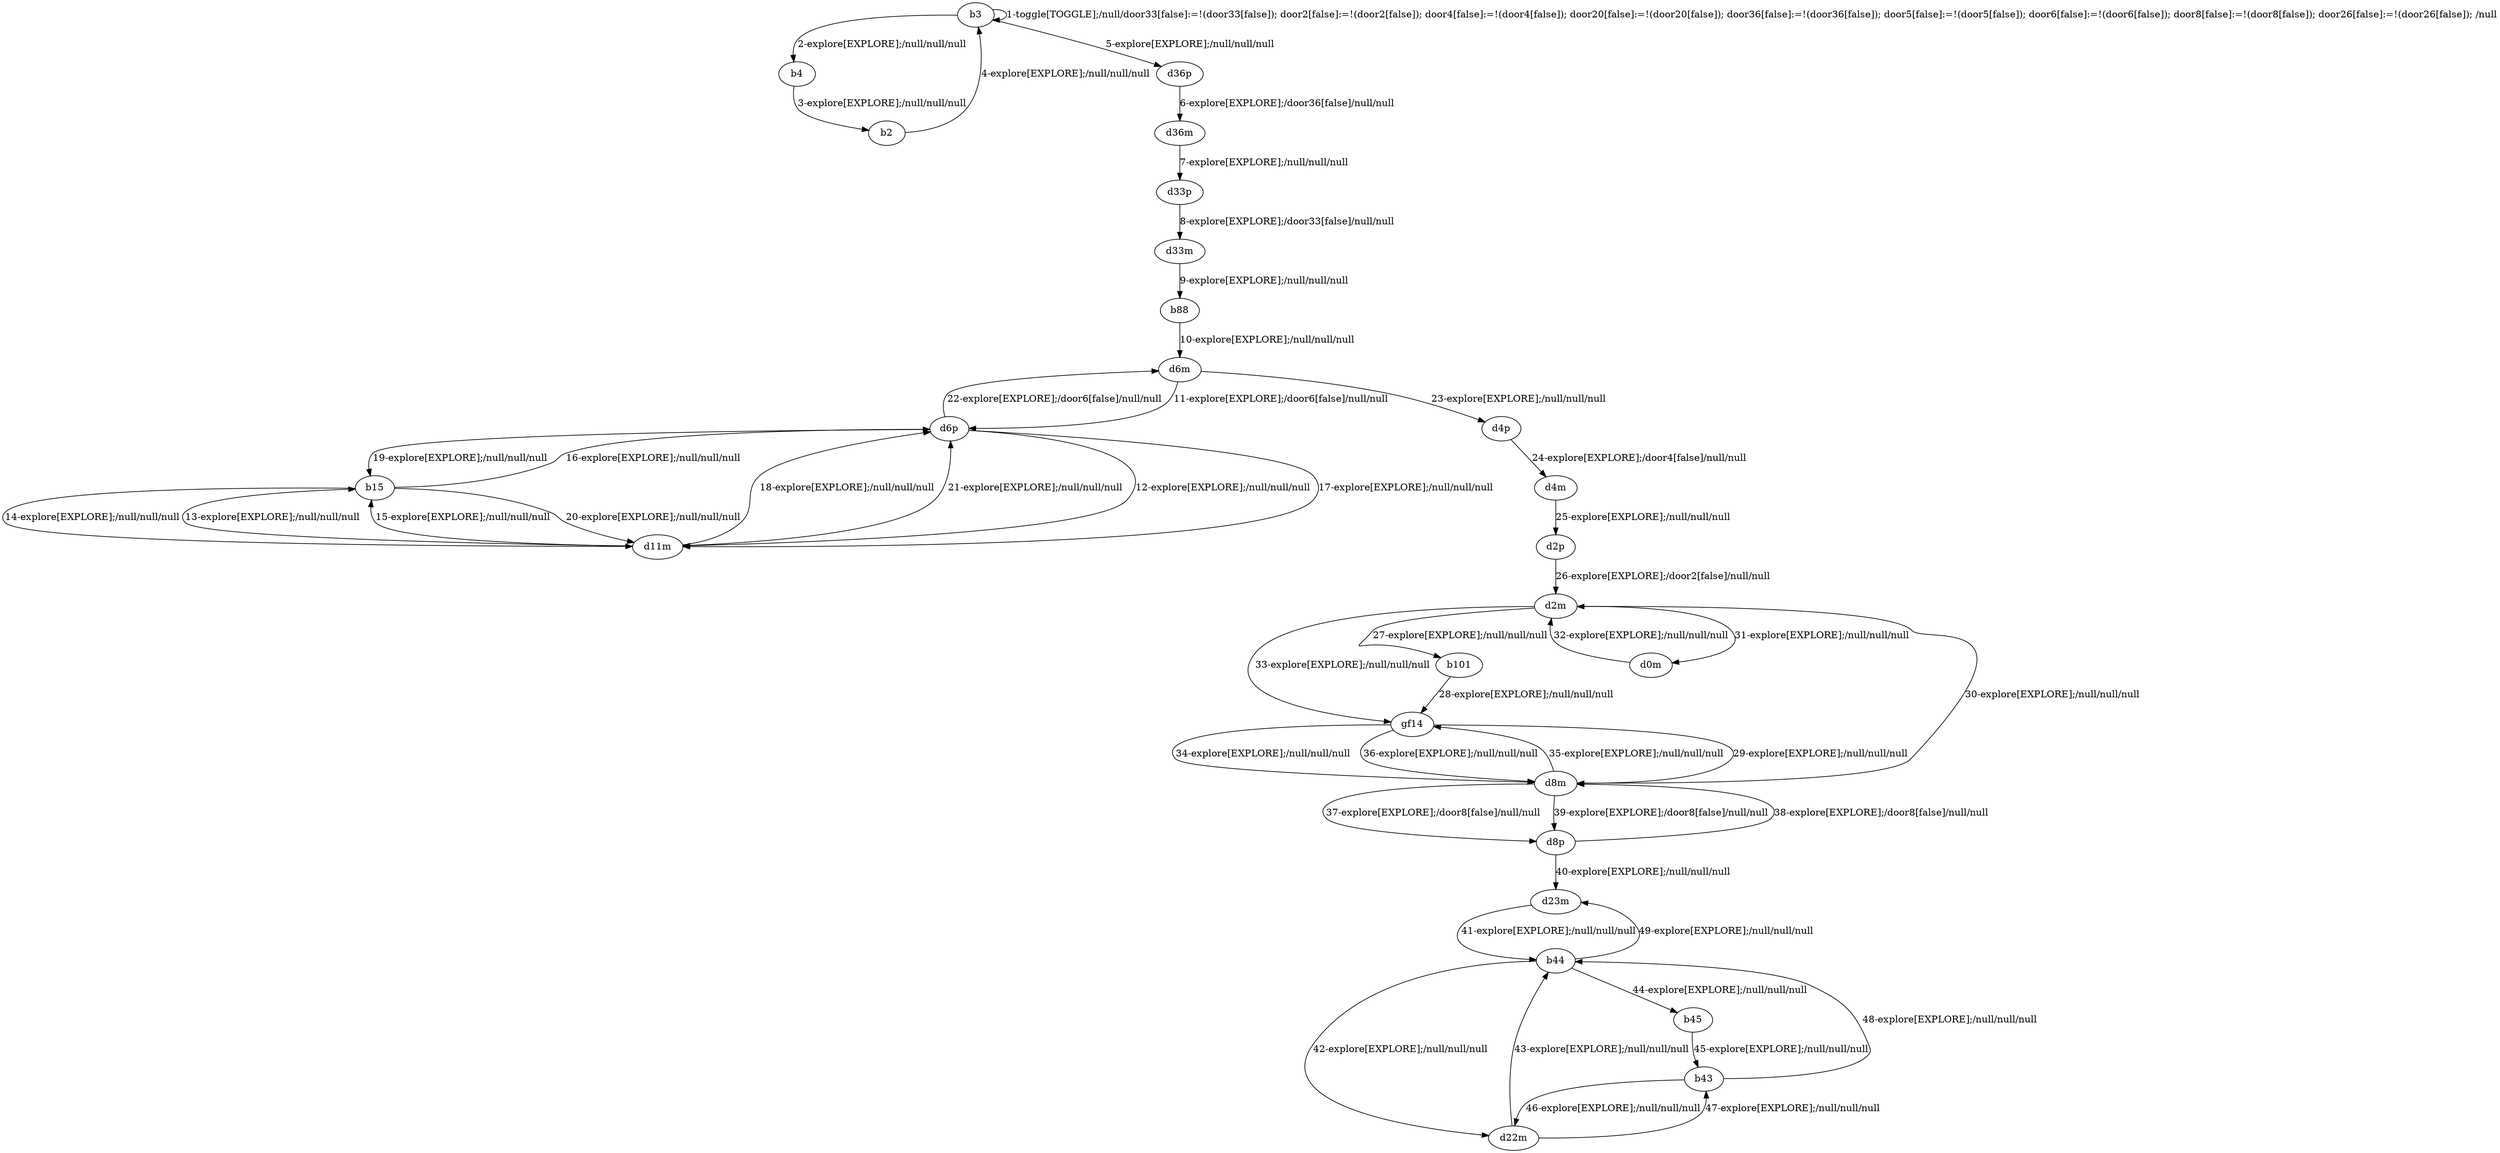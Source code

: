 # Total number of goals covered by this test: 2
# b43 --> d22m
# d8m --> d2m

digraph g {
"b3" -> "b3" [label = "1-toggle[TOGGLE];/null/door33[false]:=!(door33[false]); door2[false]:=!(door2[false]); door4[false]:=!(door4[false]); door20[false]:=!(door20[false]); door36[false]:=!(door36[false]); door5[false]:=!(door5[false]); door6[false]:=!(door6[false]); door8[false]:=!(door8[false]); door26[false]:=!(door26[false]); /null"];
"b3" -> "b4" [label = "2-explore[EXPLORE];/null/null/null"];
"b4" -> "b2" [label = "3-explore[EXPLORE];/null/null/null"];
"b2" -> "b3" [label = "4-explore[EXPLORE];/null/null/null"];
"b3" -> "d36p" [label = "5-explore[EXPLORE];/null/null/null"];
"d36p" -> "d36m" [label = "6-explore[EXPLORE];/door36[false]/null/null"];
"d36m" -> "d33p" [label = "7-explore[EXPLORE];/null/null/null"];
"d33p" -> "d33m" [label = "8-explore[EXPLORE];/door33[false]/null/null"];
"d33m" -> "b88" [label = "9-explore[EXPLORE];/null/null/null"];
"b88" -> "d6m" [label = "10-explore[EXPLORE];/null/null/null"];
"d6m" -> "d6p" [label = "11-explore[EXPLORE];/door6[false]/null/null"];
"d6p" -> "d11m" [label = "12-explore[EXPLORE];/null/null/null"];
"d11m" -> "b15" [label = "13-explore[EXPLORE];/null/null/null"];
"b15" -> "d11m" [label = "14-explore[EXPLORE];/null/null/null"];
"d11m" -> "b15" [label = "15-explore[EXPLORE];/null/null/null"];
"b15" -> "d6p" [label = "16-explore[EXPLORE];/null/null/null"];
"d6p" -> "d11m" [label = "17-explore[EXPLORE];/null/null/null"];
"d11m" -> "d6p" [label = "18-explore[EXPLORE];/null/null/null"];
"d6p" -> "b15" [label = "19-explore[EXPLORE];/null/null/null"];
"b15" -> "d11m" [label = "20-explore[EXPLORE];/null/null/null"];
"d11m" -> "d6p" [label = "21-explore[EXPLORE];/null/null/null"];
"d6p" -> "d6m" [label = "22-explore[EXPLORE];/door6[false]/null/null"];
"d6m" -> "d4p" [label = "23-explore[EXPLORE];/null/null/null"];
"d4p" -> "d4m" [label = "24-explore[EXPLORE];/door4[false]/null/null"];
"d4m" -> "d2p" [label = "25-explore[EXPLORE];/null/null/null"];
"d2p" -> "d2m" [label = "26-explore[EXPLORE];/door2[false]/null/null"];
"d2m" -> "b101" [label = "27-explore[EXPLORE];/null/null/null"];
"b101" -> "gf14" [label = "28-explore[EXPLORE];/null/null/null"];
"gf14" -> "d8m" [label = "29-explore[EXPLORE];/null/null/null"];
"d8m" -> "d2m" [label = "30-explore[EXPLORE];/null/null/null"];
"d2m" -> "d0m" [label = "31-explore[EXPLORE];/null/null/null"];
"d0m" -> "d2m" [label = "32-explore[EXPLORE];/null/null/null"];
"d2m" -> "gf14" [label = "33-explore[EXPLORE];/null/null/null"];
"gf14" -> "d8m" [label = "34-explore[EXPLORE];/null/null/null"];
"d8m" -> "gf14" [label = "35-explore[EXPLORE];/null/null/null"];
"gf14" -> "d8m" [label = "36-explore[EXPLORE];/null/null/null"];
"d8m" -> "d8p" [label = "37-explore[EXPLORE];/door8[false]/null/null"];
"d8p" -> "d8m" [label = "38-explore[EXPLORE];/door8[false]/null/null"];
"d8m" -> "d8p" [label = "39-explore[EXPLORE];/door8[false]/null/null"];
"d8p" -> "d23m" [label = "40-explore[EXPLORE];/null/null/null"];
"d23m" -> "b44" [label = "41-explore[EXPLORE];/null/null/null"];
"b44" -> "d22m" [label = "42-explore[EXPLORE];/null/null/null"];
"d22m" -> "b44" [label = "43-explore[EXPLORE];/null/null/null"];
"b44" -> "b45" [label = "44-explore[EXPLORE];/null/null/null"];
"b45" -> "b43" [label = "45-explore[EXPLORE];/null/null/null"];
"b43" -> "d22m" [label = "46-explore[EXPLORE];/null/null/null"];
"d22m" -> "b43" [label = "47-explore[EXPLORE];/null/null/null"];
"b43" -> "b44" [label = "48-explore[EXPLORE];/null/null/null"];
"b44" -> "d23m" [label = "49-explore[EXPLORE];/null/null/null"];
}